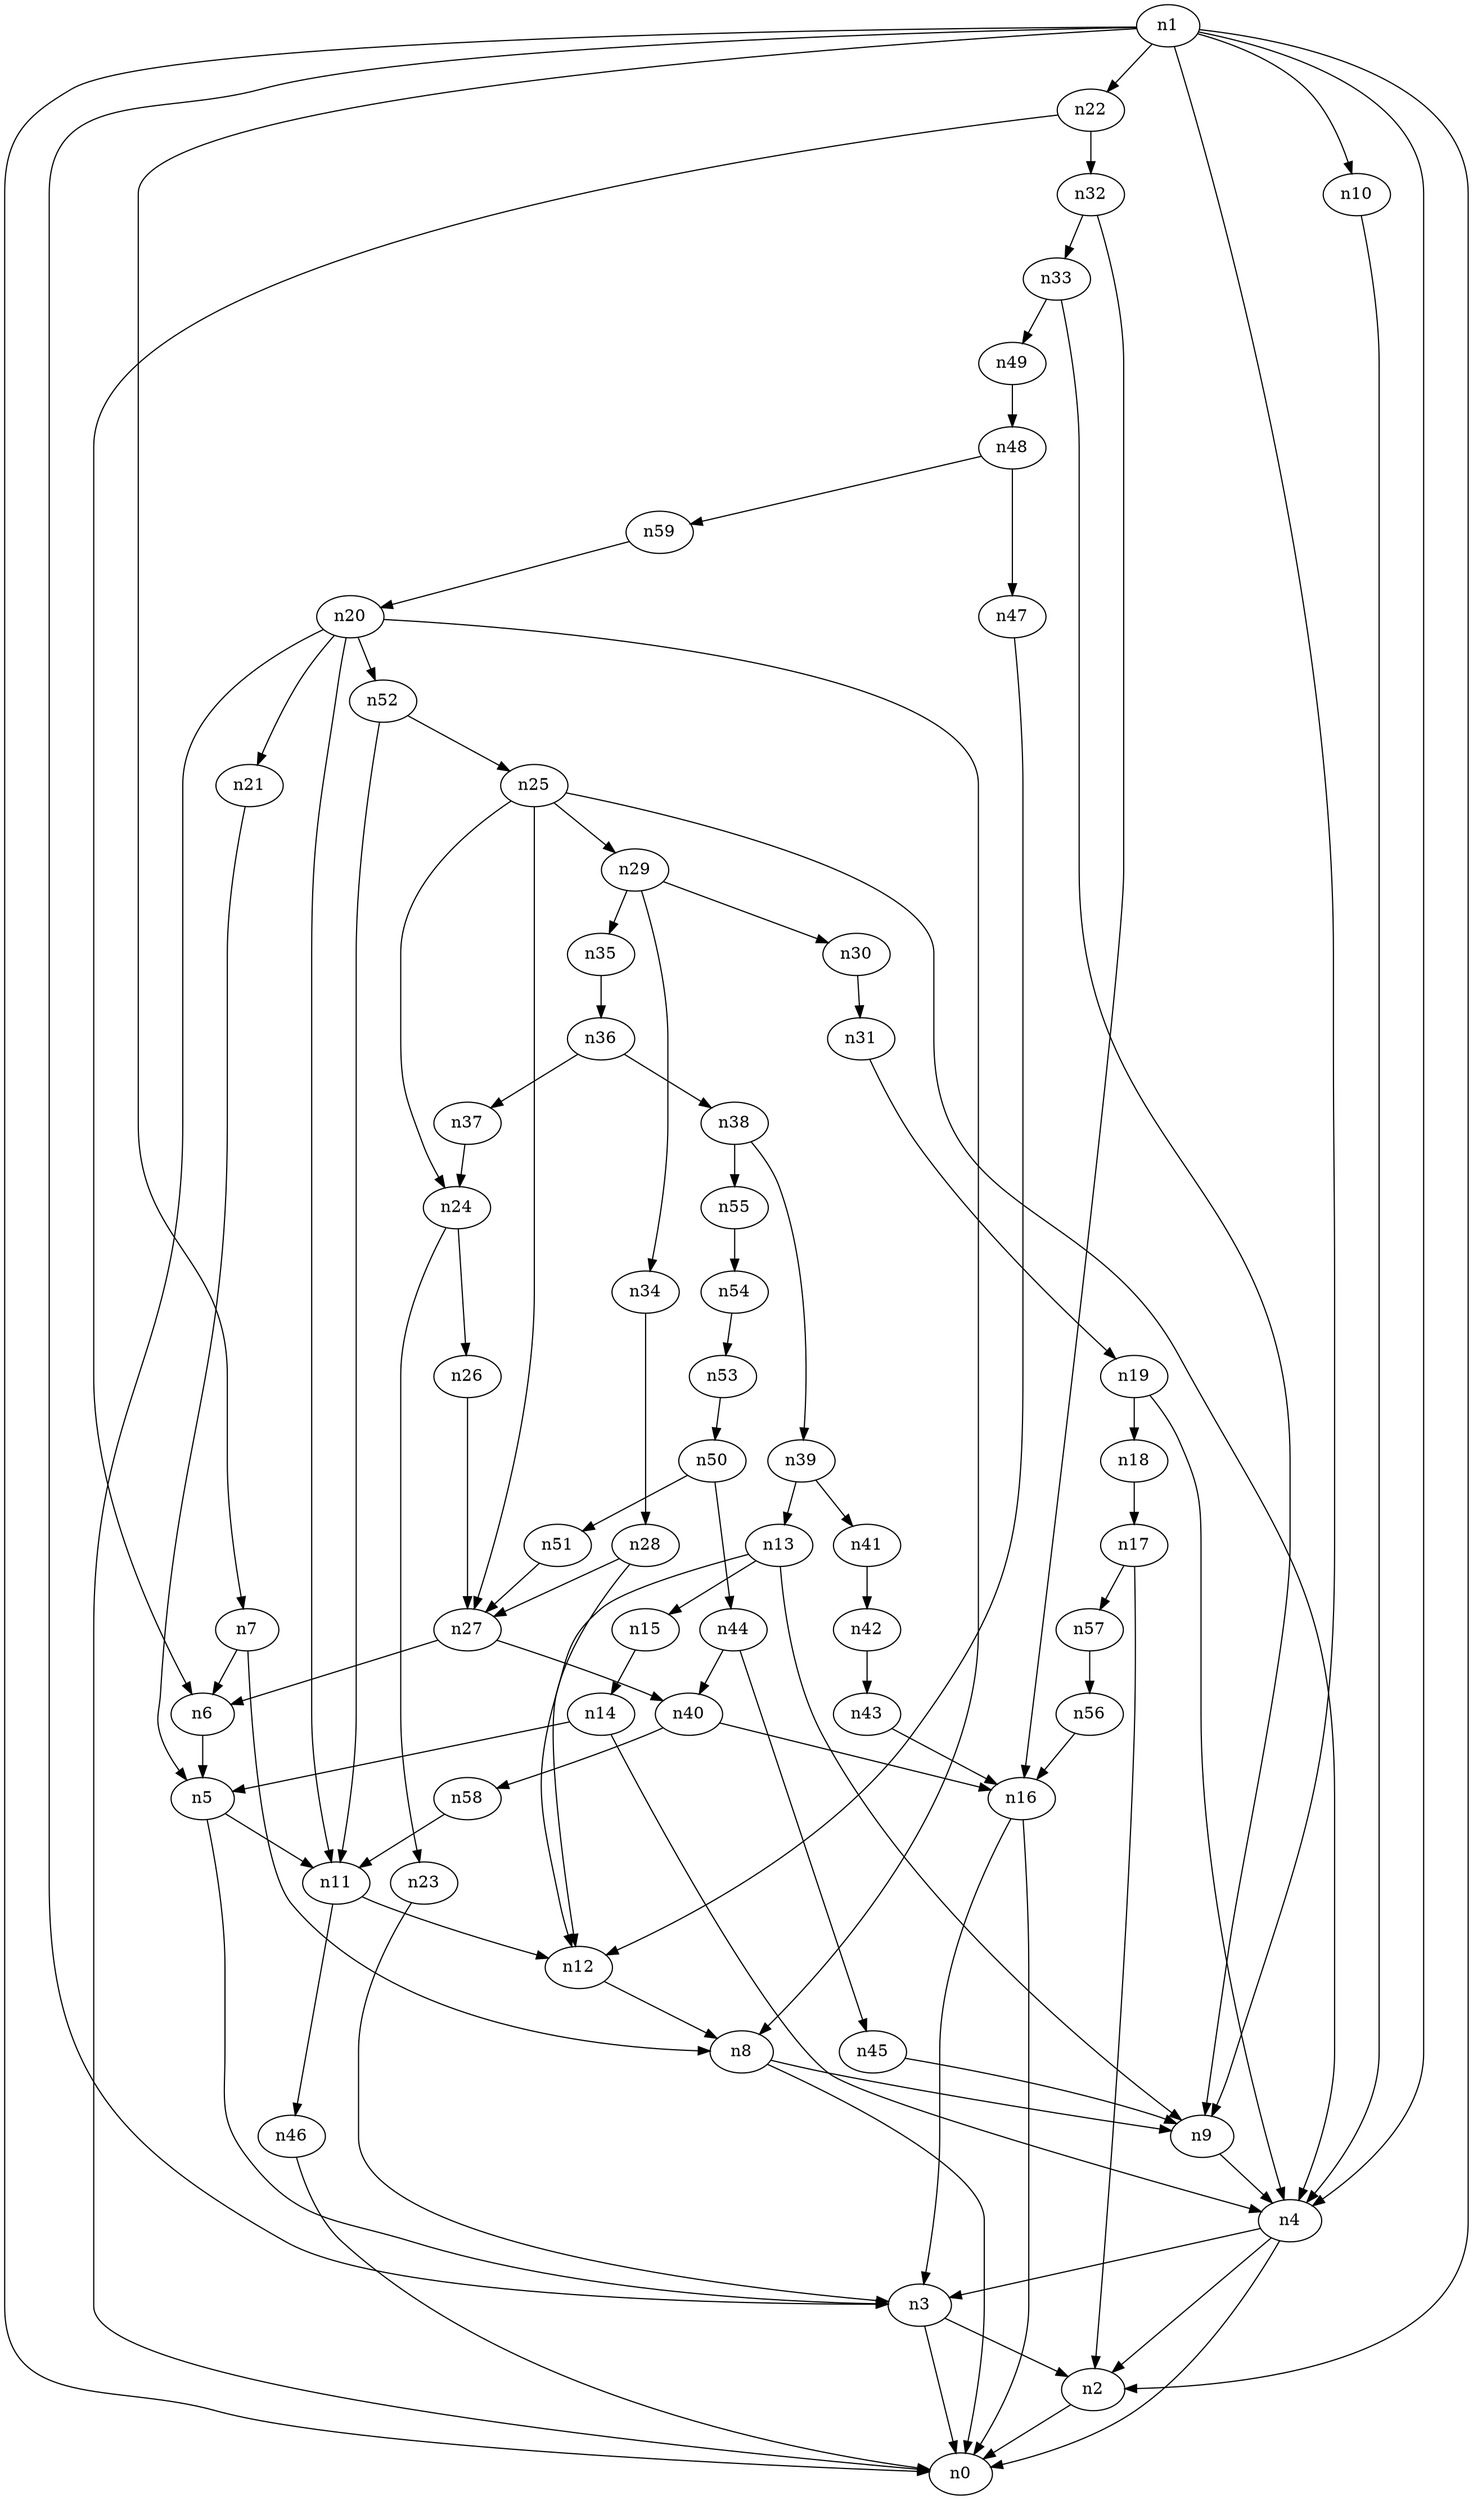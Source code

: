 digraph G {
	n1 -> n0	 [_graphml_id=e0];
	n1 -> n2	 [_graphml_id=e1];
	n1 -> n3	 [_graphml_id=e6];
	n1 -> n4	 [_graphml_id=e9];
	n1 -> n7	 [_graphml_id=e13];
	n1 -> n9	 [_graphml_id=e16];
	n1 -> n10	 [_graphml_id=e17];
	n1 -> n22	 [_graphml_id=e37];
	n2 -> n0	 [_graphml_id=e5];
	n3 -> n0	 [_graphml_id=e8];
	n3 -> n2	 [_graphml_id=e2];
	n4 -> n0	 [_graphml_id=e4];
	n4 -> n2	 [_graphml_id=e7];
	n4 -> n3	 [_graphml_id=e3];
	n5 -> n3	 [_graphml_id=e10];
	n5 -> n11	 [_graphml_id=e20];
	n6 -> n5	 [_graphml_id=e11];
	n7 -> n6	 [_graphml_id=e12];
	n7 -> n8	 [_graphml_id=e39];
	n8 -> n0	 [_graphml_id=e14];
	n8 -> n9	 [_graphml_id=e15];
	n9 -> n4	 [_graphml_id=e19];
	n10 -> n4	 [_graphml_id=e18];
	n11 -> n12	 [_graphml_id=e21];
	n11 -> n46	 [_graphml_id=e77];
	n12 -> n8	 [_graphml_id=e29];
	n13 -> n9	 [_graphml_id=e23];
	n13 -> n12	 [_graphml_id=e22];
	n13 -> n15	 [_graphml_id=e26];
	n14 -> n4	 [_graphml_id=e24];
	n14 -> n5	 [_graphml_id=e69];
	n15 -> n14	 [_graphml_id=e25];
	n16 -> n0	 [_graphml_id=e28];
	n16 -> n3	 [_graphml_id=e27];
	n17 -> n2	 [_graphml_id=e30];
	n17 -> n57	 [_graphml_id=e96];
	n18 -> n17	 [_graphml_id=e31];
	n19 -> n4	 [_graphml_id=e33];
	n19 -> n18	 [_graphml_id=e32];
	n20 -> n0	 [_graphml_id=e34];
	n20 -> n8	 [_graphml_id=e49];
	n20 -> n11	 [_graphml_id=e79];
	n20 -> n21	 [_graphml_id=e35];
	n20 -> n52	 [_graphml_id=e88];
	n21 -> n5	 [_graphml_id=e36];
	n22 -> n6	 [_graphml_id=e38];
	n22 -> n32	 [_graphml_id=e89];
	n23 -> n3	 [_graphml_id=e40];
	n24 -> n23	 [_graphml_id=e41];
	n24 -> n26	 [_graphml_id=e44];
	n25 -> n4	 [_graphml_id=e43];
	n25 -> n24	 [_graphml_id=e42];
	n25 -> n27	 [_graphml_id=e46];
	n25 -> n29	 [_graphml_id=e50];
	n26 -> n27	 [_graphml_id=e45];
	n27 -> n6	 [_graphml_id=e59];
	n27 -> n40	 [_graphml_id=e67];
	n28 -> n12	 [_graphml_id=e48];
	n28 -> n27	 [_graphml_id=e47];
	n29 -> n30	 [_graphml_id=e51];
	n29 -> n34	 [_graphml_id=e57];
	n29 -> n35	 [_graphml_id=e60];
	n30 -> n31	 [_graphml_id=e52];
	n31 -> n19	 [_graphml_id=e53];
	n32 -> n16	 [_graphml_id=e54];
	n32 -> n33	 [_graphml_id=e55];
	n33 -> n9	 [_graphml_id=e56];
	n33 -> n49	 [_graphml_id=e83];
	n34 -> n28	 [_graphml_id=e58];
	n35 -> n36	 [_graphml_id=e61];
	n36 -> n37	 [_graphml_id=e62];
	n36 -> n38	 [_graphml_id=e64];
	n37 -> n24	 [_graphml_id=e63];
	n38 -> n39	 [_graphml_id=e65];
	n38 -> n55	 [_graphml_id=e93];
	n39 -> n13	 [_graphml_id=e66];
	n39 -> n41	 [_graphml_id=e70];
	n40 -> n16	 [_graphml_id=e68];
	n40 -> n58	 [_graphml_id=e98];
	n41 -> n42	 [_graphml_id=e71];
	n42 -> n43	 [_graphml_id=e72];
	n43 -> n16	 [_graphml_id=e73];
	n44 -> n40	 [_graphml_id=e74];
	n44 -> n45	 [_graphml_id=e75];
	n45 -> n9	 [_graphml_id=e76];
	n46 -> n0	 [_graphml_id=e78];
	n47 -> n12	 [_graphml_id=e80];
	n48 -> n47	 [_graphml_id=e81];
	n48 -> n59	 [_graphml_id=e100];
	n49 -> n48	 [_graphml_id=e82];
	n50 -> n44	 [_graphml_id=e84];
	n50 -> n51	 [_graphml_id=e85];
	n51 -> n27	 [_graphml_id=e86];
	n52 -> n11	 [_graphml_id=e87];
	n52 -> n25	 [_graphml_id=e99];
	n53 -> n50	 [_graphml_id=e90];
	n54 -> n53	 [_graphml_id=e91];
	n55 -> n54	 [_graphml_id=e92];
	n56 -> n16	 [_graphml_id=e94];
	n57 -> n56	 [_graphml_id=e95];
	n58 -> n11	 [_graphml_id=e97];
	n59 -> n20	 [_graphml_id=e101];
}
